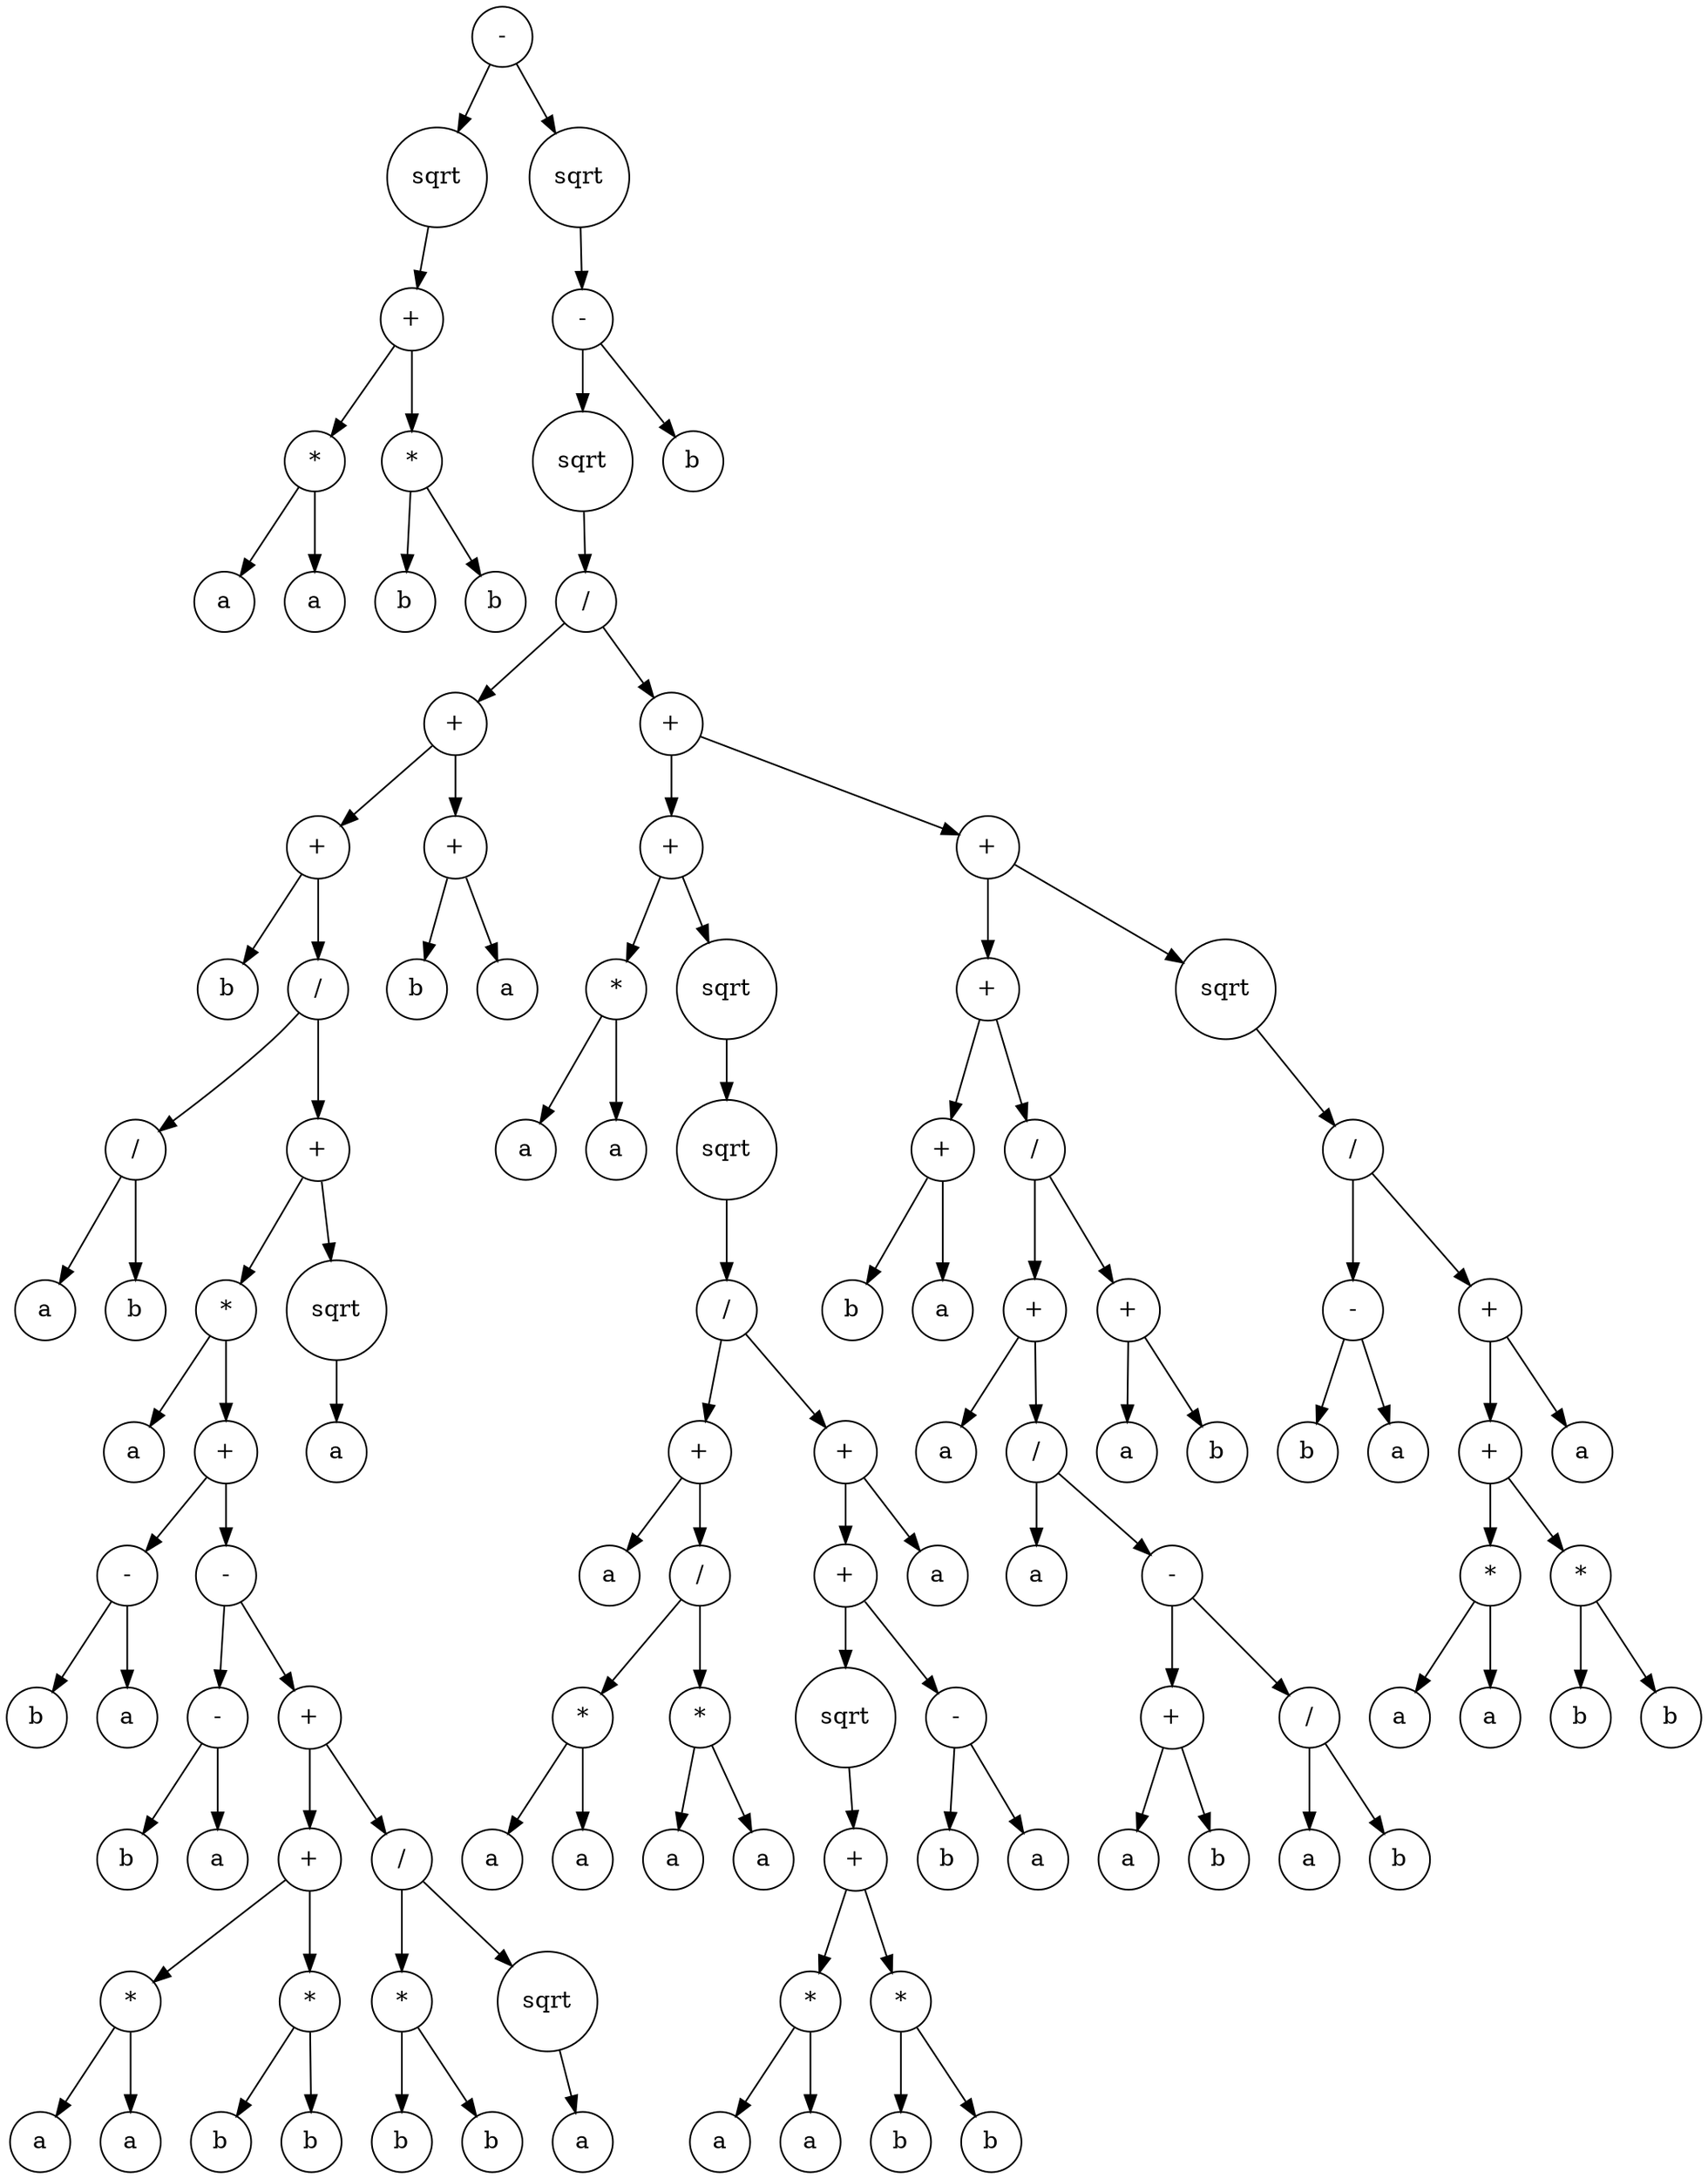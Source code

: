 digraph g {
graph [ordering=out];
node [shape=circle];
n[label = "-"];
n0[label = "sqrt"];
n00[label = "+"];
n000[label = "*"];
n0000[label = "a"];
n000 -> n0000;
n0001[label = "a"];
n000 -> n0001;
n00 -> n000;
n001[label = "*"];
n0010[label = "b"];
n001 -> n0010;
n0011[label = "b"];
n001 -> n0011;
n00 -> n001;
n0 -> n00;
n -> n0;
n1[label = "sqrt"];
n10[label = "-"];
n100[label = "sqrt"];
n1000[label = "/"];
n10000[label = "+"];
n100000[label = "+"];
n1000000[label = "b"];
n100000 -> n1000000;
n1000001[label = "/"];
n10000010[label = "/"];
n100000100[label = "a"];
n10000010 -> n100000100;
n100000101[label = "b"];
n10000010 -> n100000101;
n1000001 -> n10000010;
n10000011[label = "+"];
n100000110[label = "*"];
n1000001100[label = "a"];
n100000110 -> n1000001100;
n1000001101[label = "+"];
n10000011010[label = "-"];
n100000110100[label = "b"];
n10000011010 -> n100000110100;
n100000110101[label = "a"];
n10000011010 -> n100000110101;
n1000001101 -> n10000011010;
n10000011011[label = "-"];
n100000110110[label = "-"];
n1000001101100[label = "b"];
n100000110110 -> n1000001101100;
n1000001101101[label = "a"];
n100000110110 -> n1000001101101;
n10000011011 -> n100000110110;
n100000110111[label = "+"];
n1000001101110[label = "+"];
n10000011011100[label = "*"];
n100000110111000[label = "a"];
n10000011011100 -> n100000110111000;
n100000110111001[label = "a"];
n10000011011100 -> n100000110111001;
n1000001101110 -> n10000011011100;
n10000011011101[label = "*"];
n100000110111010[label = "b"];
n10000011011101 -> n100000110111010;
n100000110111011[label = "b"];
n10000011011101 -> n100000110111011;
n1000001101110 -> n10000011011101;
n100000110111 -> n1000001101110;
n1000001101111[label = "/"];
n10000011011110[label = "*"];
n100000110111100[label = "b"];
n10000011011110 -> n100000110111100;
n100000110111101[label = "b"];
n10000011011110 -> n100000110111101;
n1000001101111 -> n10000011011110;
n10000011011111[label = "sqrt"];
n100000110111110[label = "a"];
n10000011011111 -> n100000110111110;
n1000001101111 -> n10000011011111;
n100000110111 -> n1000001101111;
n10000011011 -> n100000110111;
n1000001101 -> n10000011011;
n100000110 -> n1000001101;
n10000011 -> n100000110;
n100000111[label = "sqrt"];
n1000001110[label = "a"];
n100000111 -> n1000001110;
n10000011 -> n100000111;
n1000001 -> n10000011;
n100000 -> n1000001;
n10000 -> n100000;
n100001[label = "+"];
n1000010[label = "b"];
n100001 -> n1000010;
n1000011[label = "a"];
n100001 -> n1000011;
n10000 -> n100001;
n1000 -> n10000;
n10001[label = "+"];
n100010[label = "+"];
n1000100[label = "*"];
n10001000[label = "a"];
n1000100 -> n10001000;
n10001001[label = "a"];
n1000100 -> n10001001;
n100010 -> n1000100;
n1000101[label = "sqrt"];
n10001010[label = "sqrt"];
n100010100[label = "/"];
n1000101000[label = "+"];
n10001010000[label = "a"];
n1000101000 -> n10001010000;
n10001010001[label = "/"];
n100010100010[label = "*"];
n1000101000100[label = "a"];
n100010100010 -> n1000101000100;
n1000101000101[label = "a"];
n100010100010 -> n1000101000101;
n10001010001 -> n100010100010;
n100010100011[label = "*"];
n1000101000110[label = "a"];
n100010100011 -> n1000101000110;
n1000101000111[label = "a"];
n100010100011 -> n1000101000111;
n10001010001 -> n100010100011;
n1000101000 -> n10001010001;
n100010100 -> n1000101000;
n1000101001[label = "+"];
n10001010010[label = "+"];
n100010100100[label = "sqrt"];
n1000101001000[label = "+"];
n10001010010000[label = "*"];
n100010100100000[label = "a"];
n10001010010000 -> n100010100100000;
n100010100100001[label = "a"];
n10001010010000 -> n100010100100001;
n1000101001000 -> n10001010010000;
n10001010010001[label = "*"];
n100010100100010[label = "b"];
n10001010010001 -> n100010100100010;
n100010100100011[label = "b"];
n10001010010001 -> n100010100100011;
n1000101001000 -> n10001010010001;
n100010100100 -> n1000101001000;
n10001010010 -> n100010100100;
n100010100101[label = "-"];
n1000101001010[label = "b"];
n100010100101 -> n1000101001010;
n1000101001011[label = "a"];
n100010100101 -> n1000101001011;
n10001010010 -> n100010100101;
n1000101001 -> n10001010010;
n10001010011[label = "a"];
n1000101001 -> n10001010011;
n100010100 -> n1000101001;
n10001010 -> n100010100;
n1000101 -> n10001010;
n100010 -> n1000101;
n10001 -> n100010;
n100011[label = "+"];
n1000110[label = "+"];
n10001100[label = "+"];
n100011000[label = "b"];
n10001100 -> n100011000;
n100011001[label = "a"];
n10001100 -> n100011001;
n1000110 -> n10001100;
n10001101[label = "/"];
n100011010[label = "+"];
n1000110100[label = "a"];
n100011010 -> n1000110100;
n1000110101[label = "/"];
n10001101010[label = "a"];
n1000110101 -> n10001101010;
n10001101011[label = "-"];
n100011010110[label = "+"];
n1000110101100[label = "a"];
n100011010110 -> n1000110101100;
n1000110101101[label = "b"];
n100011010110 -> n1000110101101;
n10001101011 -> n100011010110;
n100011010111[label = "/"];
n1000110101110[label = "a"];
n100011010111 -> n1000110101110;
n1000110101111[label = "b"];
n100011010111 -> n1000110101111;
n10001101011 -> n100011010111;
n1000110101 -> n10001101011;
n100011010 -> n1000110101;
n10001101 -> n100011010;
n100011011[label = "+"];
n1000110110[label = "a"];
n100011011 -> n1000110110;
n1000110111[label = "b"];
n100011011 -> n1000110111;
n10001101 -> n100011011;
n1000110 -> n10001101;
n100011 -> n1000110;
n1000111[label = "sqrt"];
n10001110[label = "/"];
n100011100[label = "-"];
n1000111000[label = "b"];
n100011100 -> n1000111000;
n1000111001[label = "a"];
n100011100 -> n1000111001;
n10001110 -> n100011100;
n100011101[label = "+"];
n1000111010[label = "+"];
n10001110100[label = "*"];
n100011101000[label = "a"];
n10001110100 -> n100011101000;
n100011101001[label = "a"];
n10001110100 -> n100011101001;
n1000111010 -> n10001110100;
n10001110101[label = "*"];
n100011101010[label = "b"];
n10001110101 -> n100011101010;
n100011101011[label = "b"];
n10001110101 -> n100011101011;
n1000111010 -> n10001110101;
n100011101 -> n1000111010;
n1000111011[label = "a"];
n100011101 -> n1000111011;
n10001110 -> n100011101;
n1000111 -> n10001110;
n100011 -> n1000111;
n10001 -> n100011;
n1000 -> n10001;
n100 -> n1000;
n10 -> n100;
n101[label = "b"];
n10 -> n101;
n1 -> n10;
n -> n1;
}
